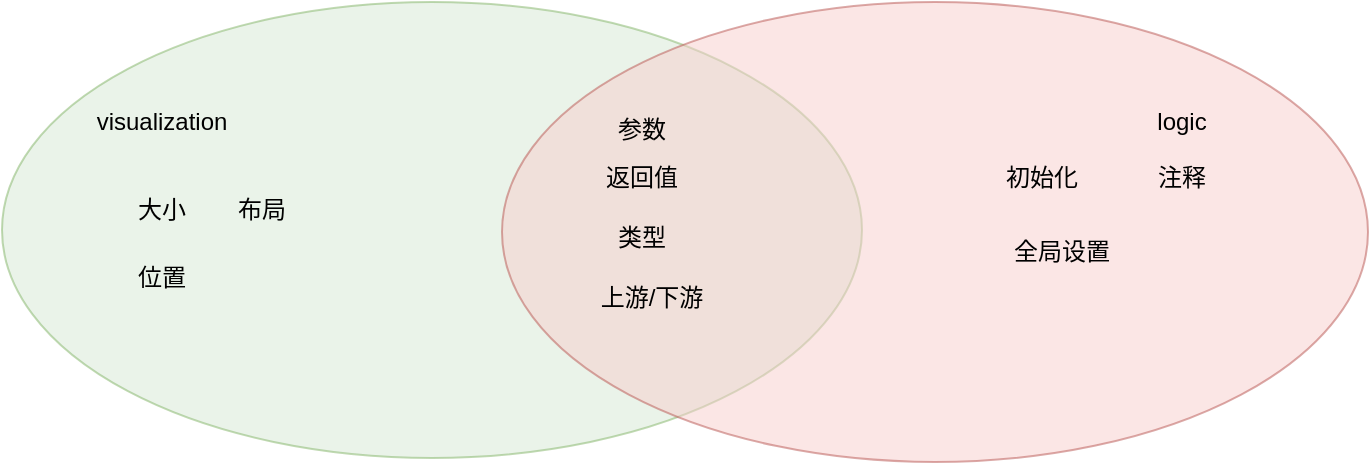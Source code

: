 <mxfile version="10.7.5" type="github"><diagram id="7Z5uR6pRada7xlB4FMhy" name="Page-1"><mxGraphModel dx="918" dy="520" grid="1" gridSize="10" guides="1" tooltips="1" connect="1" arrows="1" fold="1" page="1" pageScale="1" pageWidth="1169" pageHeight="827" math="0" shadow="0"><root><mxCell id="0"/><mxCell id="1" parent="0"/><mxCell id="D-_iy9uYjlWwo87UWq9q-4" value="" style="ellipse;whiteSpace=wrap;html=1;opacity=50;fillColor=#d5e8d4;strokeColor=#82b366;" parent="1" vertex="1"><mxGeometry x="90" y="190" width="430" height="228" as="geometry"/></mxCell><mxCell id="D-_iy9uYjlWwo87UWq9q-6" value="" style="ellipse;whiteSpace=wrap;html=1;opacity=50;shadow=0;fillColor=#f8cecc;strokeColor=#b85450;" parent="1" vertex="1"><mxGeometry x="340" y="190" width="433" height="230" as="geometry"/></mxCell><mxCell id="D-_iy9uYjlWwo87UWq9q-7" value="visualization" style="text;html=1;strokeColor=none;fillColor=none;align=center;verticalAlign=middle;whiteSpace=wrap;rounded=0;shadow=0;opacity=50;" parent="1" vertex="1"><mxGeometry x="150" y="240" width="40" height="20" as="geometry"/></mxCell><mxCell id="D-_iy9uYjlWwo87UWq9q-8" value="logic" style="text;html=1;strokeColor=none;fillColor=none;align=center;verticalAlign=middle;whiteSpace=wrap;rounded=0;shadow=0;opacity=50;" parent="1" vertex="1"><mxGeometry x="660" y="240" width="40" height="20" as="geometry"/></mxCell><mxCell id="D-_iy9uYjlWwo87UWq9q-9" value="参数" style="text;html=1;strokeColor=none;fillColor=none;align=center;verticalAlign=middle;whiteSpace=wrap;rounded=0;shadow=0;opacity=50;" parent="1" vertex="1"><mxGeometry x="390" y="244" width="40" height="20" as="geometry"/></mxCell><mxCell id="D-_iy9uYjlWwo87UWq9q-10" value="返回值" style="text;html=1;strokeColor=none;fillColor=none;align=center;verticalAlign=middle;whiteSpace=wrap;rounded=0;shadow=0;opacity=50;" parent="1" vertex="1"><mxGeometry x="390" y="268" width="40" height="20" as="geometry"/></mxCell><mxCell id="D-_iy9uYjlWwo87UWq9q-11" value="类型" style="text;html=1;strokeColor=none;fillColor=none;align=center;verticalAlign=middle;whiteSpace=wrap;rounded=0;shadow=0;opacity=50;" parent="1" vertex="1"><mxGeometry x="390" y="298" width="40" height="20" as="geometry"/></mxCell><mxCell id="D-_iy9uYjlWwo87UWq9q-12" value="大小" style="text;html=1;strokeColor=none;fillColor=none;align=center;verticalAlign=middle;whiteSpace=wrap;rounded=0;shadow=0;opacity=50;" parent="1" vertex="1"><mxGeometry x="150" y="284" width="40" height="20" as="geometry"/></mxCell><mxCell id="D-_iy9uYjlWwo87UWq9q-13" value="位置" style="text;html=1;strokeColor=none;fillColor=none;align=center;verticalAlign=middle;whiteSpace=wrap;rounded=0;shadow=0;opacity=50;" parent="1" vertex="1"><mxGeometry x="150" y="318" width="40" height="20" as="geometry"/></mxCell><mxCell id="D-_iy9uYjlWwo87UWq9q-15" value="上游/下游" style="text;html=1;strokeColor=none;fillColor=none;align=center;verticalAlign=middle;whiteSpace=wrap;rounded=0;shadow=0;opacity=50;" parent="1" vertex="1"><mxGeometry x="380" y="328" width="70" height="20" as="geometry"/></mxCell><mxCell id="D-_iy9uYjlWwo87UWq9q-16" value="布局" style="text;html=1;strokeColor=none;fillColor=none;align=center;verticalAlign=middle;whiteSpace=wrap;rounded=0;shadow=0;opacity=50;" parent="1" vertex="1"><mxGeometry x="200" y="284" width="40" height="20" as="geometry"/></mxCell><mxCell id="H62KK57mRslYolphWoFN-2" value="注释" style="text;html=1;strokeColor=none;fillColor=none;align=center;verticalAlign=middle;whiteSpace=wrap;rounded=0;shadow=0;opacity=50;" vertex="1" parent="1"><mxGeometry x="660" y="268" width="40" height="20" as="geometry"/></mxCell><mxCell id="H62KK57mRslYolphWoFN-4" value="初始化" style="text;html=1;strokeColor=none;fillColor=none;align=center;verticalAlign=middle;whiteSpace=wrap;rounded=0;shadow=0;opacity=50;" vertex="1" parent="1"><mxGeometry x="590" y="268" width="40" height="20" as="geometry"/></mxCell><mxCell id="H62KK57mRslYolphWoFN-6" value="全局设置" style="text;html=1;strokeColor=none;fillColor=none;align=center;verticalAlign=middle;whiteSpace=wrap;rounded=0;shadow=0;opacity=50;" vertex="1" parent="1"><mxGeometry x="590" y="305" width="60" height="20" as="geometry"/></mxCell></root></mxGraphModel></diagram></mxfile>